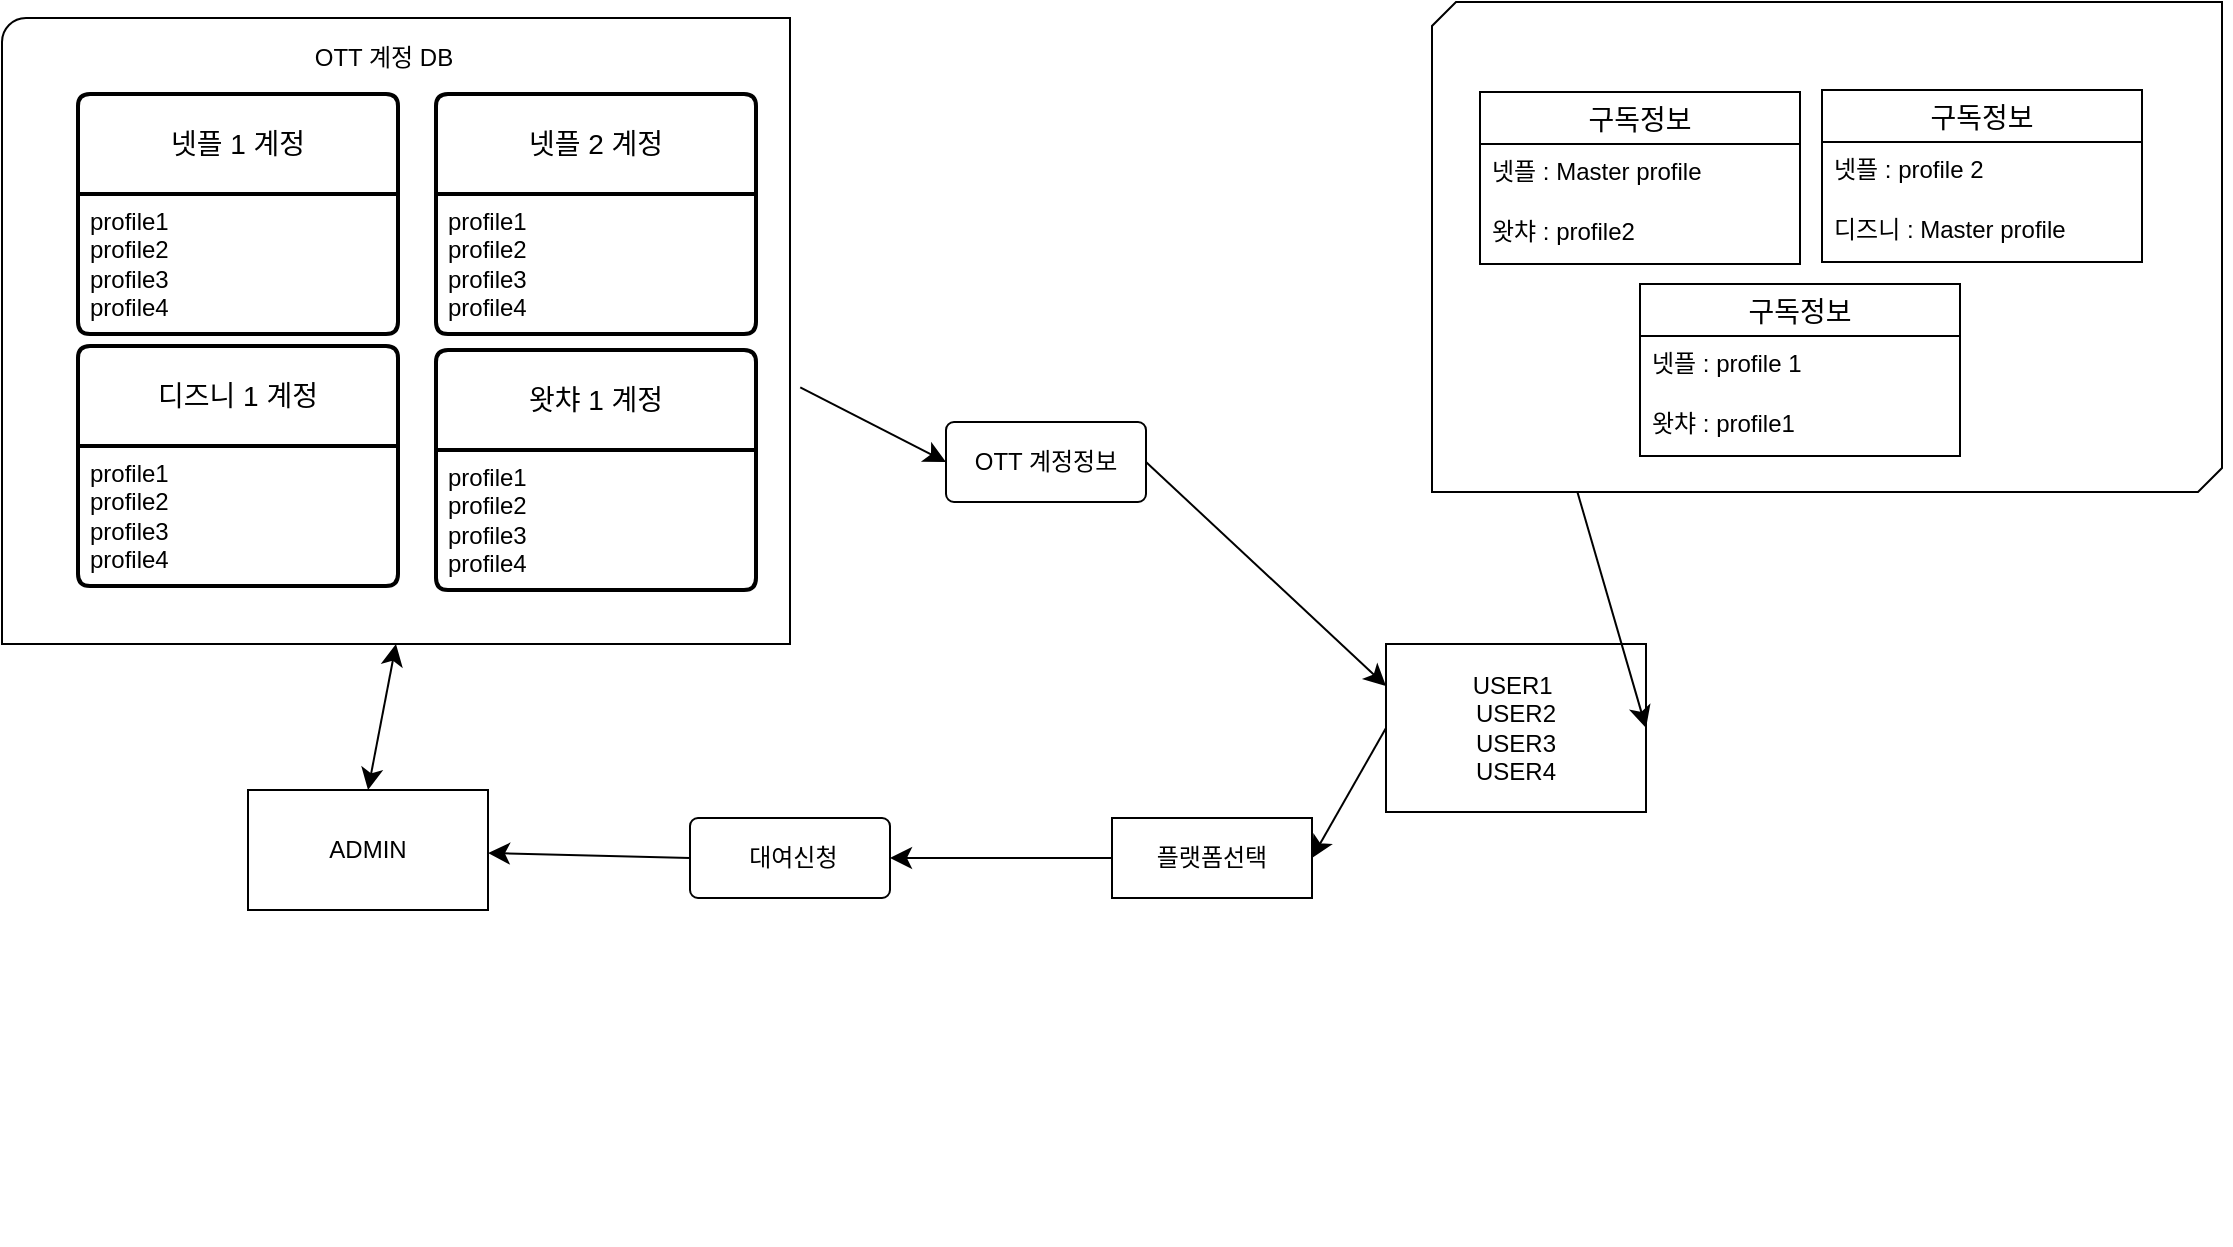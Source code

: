 <mxfile version="26.2.14">
  <diagram id="vBNi5laoO2i8pTGuBGkB" name="페이지-1">
    <mxGraphModel dx="2803" dy="2891" grid="0" gridSize="10" guides="1" tooltips="1" connect="1" arrows="1" fold="1" page="0" pageScale="1" pageWidth="827" pageHeight="1169" math="0" shadow="0">
      <root>
        <mxCell id="0" />
        <mxCell id="1" parent="0" />
        <mxCell id="XmBDs_vgsIpGghCWTYo1-4" value="USER1&amp;nbsp;&lt;div&gt;USER2&lt;/div&gt;&lt;div&gt;USER3&lt;/div&gt;&lt;div&gt;USER4&lt;/div&gt;" style="whiteSpace=wrap;html=1;align=center;" vertex="1" parent="1">
          <mxGeometry x="-312" y="-1443" width="130" height="84" as="geometry" />
        </mxCell>
        <mxCell id="XmBDs_vgsIpGghCWTYo1-44" value="" style="endArrow=classic;startArrow=classic;html=1;rounded=0;fontSize=12;startSize=8;endSize=8;curved=1;entryX=0.032;entryY=0.8;entryDx=0;entryDy=0;entryPerimeter=0;exitX=1;exitY=0.5;exitDx=0;exitDy=0;" edge="1" parent="1" source="XmBDs_vgsIpGghCWTYo1-4" target="XmBDs_vgsIpGghCWTYo1-40">
          <mxGeometry width="50" height="50" relative="1" as="geometry">
            <mxPoint x="-436" y="-1513" as="sourcePoint" />
            <mxPoint x="-386" y="-1563" as="targetPoint" />
          </mxGeometry>
        </mxCell>
        <mxCell id="XmBDs_vgsIpGghCWTYo1-63" value="" style="group" vertex="1" connectable="0" parent="1">
          <mxGeometry x="-289" y="-1764" width="395" height="245" as="geometry" />
        </mxCell>
        <mxCell id="XmBDs_vgsIpGghCWTYo1-60" value="" style="verticalLabelPosition=bottom;verticalAlign=top;html=1;shape=mxgraph.basic.diag_snip_rect;dx=6;whiteSpace=wrap;" vertex="1" parent="XmBDs_vgsIpGghCWTYo1-63">
          <mxGeometry width="395" height="245" as="geometry" />
        </mxCell>
        <mxCell id="XmBDs_vgsIpGghCWTYo1-57" value="구독정보" style="swimlane;fontStyle=0;childLayout=stackLayout;horizontal=1;startSize=26;horizontalStack=0;resizeParent=1;resizeParentMax=0;resizeLast=0;collapsible=1;marginBottom=0;align=center;fontSize=14;" vertex="1" parent="XmBDs_vgsIpGghCWTYo1-63">
          <mxGeometry x="104" y="141" width="160" height="86" as="geometry" />
        </mxCell>
        <mxCell id="XmBDs_vgsIpGghCWTYo1-58" value="넷플 : profile 1" style="text;strokeColor=none;fillColor=none;spacingLeft=4;spacingRight=4;overflow=hidden;rotatable=0;points=[[0,0.5],[1,0.5]];portConstraint=eastwest;fontSize=12;whiteSpace=wrap;html=1;" vertex="1" parent="XmBDs_vgsIpGghCWTYo1-57">
          <mxGeometry y="26" width="160" height="30" as="geometry" />
        </mxCell>
        <mxCell id="XmBDs_vgsIpGghCWTYo1-59" value="왓챠 : profile1" style="text;strokeColor=none;fillColor=none;spacingLeft=4;spacingRight=4;overflow=hidden;rotatable=0;points=[[0,0.5],[1,0.5]];portConstraint=eastwest;fontSize=12;whiteSpace=wrap;html=1;" vertex="1" parent="XmBDs_vgsIpGghCWTYo1-57">
          <mxGeometry y="56" width="160" height="30" as="geometry" />
        </mxCell>
        <mxCell id="XmBDs_vgsIpGghCWTYo1-39" value="구독정보" style="swimlane;fontStyle=0;childLayout=stackLayout;horizontal=1;startSize=26;horizontalStack=0;resizeParent=1;resizeParentMax=0;resizeLast=0;collapsible=1;marginBottom=0;align=center;fontSize=14;" vertex="1" parent="XmBDs_vgsIpGghCWTYo1-63">
          <mxGeometry x="24" y="45" width="160" height="86" as="geometry" />
        </mxCell>
        <mxCell id="XmBDs_vgsIpGghCWTYo1-40" value="넷플 : Master profile" style="text;strokeColor=none;fillColor=none;spacingLeft=4;spacingRight=4;overflow=hidden;rotatable=0;points=[[0,0.5],[1,0.5]];portConstraint=eastwest;fontSize=12;whiteSpace=wrap;html=1;" vertex="1" parent="XmBDs_vgsIpGghCWTYo1-39">
          <mxGeometry y="26" width="160" height="30" as="geometry" />
        </mxCell>
        <mxCell id="XmBDs_vgsIpGghCWTYo1-41" value="왓챠 : profile2" style="text;strokeColor=none;fillColor=none;spacingLeft=4;spacingRight=4;overflow=hidden;rotatable=0;points=[[0,0.5],[1,0.5]];portConstraint=eastwest;fontSize=12;whiteSpace=wrap;html=1;" vertex="1" parent="XmBDs_vgsIpGghCWTYo1-39">
          <mxGeometry y="56" width="160" height="30" as="geometry" />
        </mxCell>
        <mxCell id="XmBDs_vgsIpGghCWTYo1-54" value="구독정보" style="swimlane;fontStyle=0;childLayout=stackLayout;horizontal=1;startSize=26;horizontalStack=0;resizeParent=1;resizeParentMax=0;resizeLast=0;collapsible=1;marginBottom=0;align=center;fontSize=14;" vertex="1" parent="XmBDs_vgsIpGghCWTYo1-63">
          <mxGeometry x="195" y="44" width="160" height="86" as="geometry" />
        </mxCell>
        <mxCell id="XmBDs_vgsIpGghCWTYo1-55" value="넷플 : profile 2" style="text;strokeColor=none;fillColor=none;spacingLeft=4;spacingRight=4;overflow=hidden;rotatable=0;points=[[0,0.5],[1,0.5]];portConstraint=eastwest;fontSize=12;whiteSpace=wrap;html=1;" vertex="1" parent="XmBDs_vgsIpGghCWTYo1-54">
          <mxGeometry y="26" width="160" height="30" as="geometry" />
        </mxCell>
        <mxCell id="XmBDs_vgsIpGghCWTYo1-56" value="디즈니 : Master profile" style="text;strokeColor=none;fillColor=none;spacingLeft=4;spacingRight=4;overflow=hidden;rotatable=0;points=[[0,0.5],[1,0.5]];portConstraint=eastwest;fontSize=12;whiteSpace=wrap;html=1;" vertex="1" parent="XmBDs_vgsIpGghCWTYo1-54">
          <mxGeometry y="56" width="160" height="30" as="geometry" />
        </mxCell>
        <mxCell id="XmBDs_vgsIpGghCWTYo1-66" value="플랫폼선택" style="whiteSpace=wrap;html=1;align=center;" vertex="1" parent="1">
          <mxGeometry x="-449" y="-1356" width="100" height="40" as="geometry" />
        </mxCell>
        <mxCell id="XmBDs_vgsIpGghCWTYo1-68" value="ID,PW, 전달" style="whiteSpace=wrap;html=1;align=center;" vertex="1" parent="1">
          <mxGeometry x="-726" y="-1499" width="100" height="40" as="geometry" />
        </mxCell>
        <mxCell id="XmBDs_vgsIpGghCWTYo1-69" value="" style="endArrow=classic;html=1;rounded=0;fontSize=12;startSize=8;endSize=8;curved=1;exitX=0;exitY=0.5;exitDx=0;exitDy=0;entryX=1;entryY=0.5;entryDx=0;entryDy=0;" edge="1" parent="1" source="XmBDs_vgsIpGghCWTYo1-4" target="XmBDs_vgsIpGghCWTYo1-66">
          <mxGeometry width="50" height="50" relative="1" as="geometry">
            <mxPoint x="-334" y="-1491" as="sourcePoint" />
            <mxPoint x="-284" y="-1541" as="targetPoint" />
          </mxGeometry>
        </mxCell>
        <mxCell id="XmBDs_vgsIpGghCWTYo1-70" value="" style="endArrow=classic;html=1;rounded=0;fontSize=12;startSize=8;endSize=8;curved=1;exitX=0;exitY=0.5;exitDx=0;exitDy=0;entryX=1;entryY=0.5;entryDx=0;entryDy=0;" edge="1" parent="1" source="XmBDs_vgsIpGghCWTYo1-66" target="XmBDs_vgsIpGghCWTYo1-83">
          <mxGeometry width="50" height="50" relative="1" as="geometry">
            <mxPoint x="-334" y="-1491" as="sourcePoint" />
            <mxPoint x="-425" y="-1304.0" as="targetPoint" />
          </mxGeometry>
        </mxCell>
        <mxCell id="XmBDs_vgsIpGghCWTYo1-73" value="ADMIN" style="rounded=0;whiteSpace=wrap;html=1;" vertex="1" parent="1">
          <mxGeometry x="-881" y="-1370" width="120" height="60" as="geometry" />
        </mxCell>
        <mxCell id="XmBDs_vgsIpGghCWTYo1-21" value="" style="shape=tableRow;horizontal=0;startSize=0;swimlaneHead=0;swimlaneBody=0;fillColor=none;collapsible=0;dropTarget=0;points=[[0,0.5],[1,0.5]];portConstraint=eastwest;top=0;left=0;right=0;bottom=0;" vertex="1" parent="1">
          <mxGeometry x="-70" y="-1163" width="180" height="20" as="geometry" />
        </mxCell>
        <mxCell id="XmBDs_vgsIpGghCWTYo1-79" value="" style="group" vertex="1" connectable="0" parent="1">
          <mxGeometry x="-1004" y="-1756" width="394" height="313" as="geometry" />
        </mxCell>
        <mxCell id="XmBDs_vgsIpGghCWTYo1-53" value="" style="verticalLabelPosition=bottom;verticalAlign=top;html=1;shape=mxgraph.basic.corner_round_rect;dx=6;whiteSpace=wrap;" vertex="1" parent="XmBDs_vgsIpGghCWTYo1-79">
          <mxGeometry width="394" height="313" as="geometry" />
        </mxCell>
        <mxCell id="XmBDs_vgsIpGghCWTYo1-52" style="edgeStyle=none;curved=1;rounded=0;orthogonalLoop=1;jettySize=auto;html=1;exitX=0.75;exitY=0;exitDx=0;exitDy=0;fontSize=12;startSize=8;endSize=8;" edge="1" parent="XmBDs_vgsIpGghCWTYo1-79" source="XmBDs_vgsIpGghCWTYo1-27" target="XmBDs_vgsIpGghCWTYo1-26">
          <mxGeometry relative="1" as="geometry" />
        </mxCell>
        <mxCell id="XmBDs_vgsIpGghCWTYo1-24" value="넷플 2 계정" style="swimlane;childLayout=stackLayout;horizontal=1;startSize=50;horizontalStack=0;rounded=1;fontSize=14;fontStyle=0;strokeWidth=2;resizeParent=0;resizeLast=1;shadow=0;dashed=0;align=center;arcSize=4;whiteSpace=wrap;html=1;" vertex="1" parent="XmBDs_vgsIpGghCWTYo1-79">
          <mxGeometry x="217" y="38" width="160" height="120" as="geometry" />
        </mxCell>
        <mxCell id="XmBDs_vgsIpGghCWTYo1-25" value="profile1&lt;br&gt;profile2&lt;div&gt;profile3&lt;/div&gt;&lt;div&gt;profile4&lt;/div&gt;" style="align=left;strokeColor=none;fillColor=none;spacingLeft=4;spacingRight=4;fontSize=12;verticalAlign=top;resizable=0;rotatable=0;part=1;html=1;whiteSpace=wrap;" vertex="1" parent="XmBDs_vgsIpGghCWTYo1-24">
          <mxGeometry y="50" width="160" height="70" as="geometry" />
        </mxCell>
        <mxCell id="XmBDs_vgsIpGghCWTYo1-28" value="디즈니 1 계정" style="swimlane;childLayout=stackLayout;horizontal=1;startSize=50;horizontalStack=0;rounded=1;fontSize=14;fontStyle=0;strokeWidth=2;resizeParent=0;resizeLast=1;shadow=0;dashed=0;align=center;arcSize=4;whiteSpace=wrap;html=1;" vertex="1" parent="XmBDs_vgsIpGghCWTYo1-79">
          <mxGeometry x="38" y="164" width="160" height="120" as="geometry" />
        </mxCell>
        <mxCell id="XmBDs_vgsIpGghCWTYo1-29" value="profile1&lt;br&gt;profile2&lt;div&gt;profile3&lt;/div&gt;&lt;div&gt;profile4&lt;/div&gt;" style="align=left;strokeColor=none;fillColor=none;spacingLeft=4;spacingRight=4;fontSize=12;verticalAlign=top;resizable=0;rotatable=0;part=1;html=1;whiteSpace=wrap;" vertex="1" parent="XmBDs_vgsIpGghCWTYo1-28">
          <mxGeometry y="50" width="160" height="70" as="geometry" />
        </mxCell>
        <mxCell id="XmBDs_vgsIpGghCWTYo1-74" value="넷플 1 계정" style="swimlane;childLayout=stackLayout;horizontal=1;startSize=50;horizontalStack=0;rounded=1;fontSize=14;fontStyle=0;strokeWidth=2;resizeParent=0;resizeLast=1;shadow=0;dashed=0;align=center;arcSize=4;whiteSpace=wrap;html=1;" vertex="1" parent="XmBDs_vgsIpGghCWTYo1-79">
          <mxGeometry x="38" y="38" width="160" height="120" as="geometry" />
        </mxCell>
        <mxCell id="XmBDs_vgsIpGghCWTYo1-75" value="profile1&lt;br&gt;profile2&lt;div&gt;profile3&lt;/div&gt;&lt;div&gt;profile4&lt;/div&gt;" style="align=left;strokeColor=none;fillColor=none;spacingLeft=4;spacingRight=4;fontSize=12;verticalAlign=top;resizable=0;rotatable=0;part=1;html=1;whiteSpace=wrap;" vertex="1" parent="XmBDs_vgsIpGghCWTYo1-74">
          <mxGeometry y="50" width="160" height="70" as="geometry" />
        </mxCell>
        <mxCell id="XmBDs_vgsIpGghCWTYo1-78" value="OTT 계정 DB" style="text;html=1;align=center;verticalAlign=middle;whiteSpace=wrap;rounded=0;" vertex="1" parent="XmBDs_vgsIpGghCWTYo1-79">
          <mxGeometry x="139" y="5" width="104" height="30" as="geometry" />
        </mxCell>
        <mxCell id="XmBDs_vgsIpGghCWTYo1-26" value="왓챠 1 계정" style="swimlane;childLayout=stackLayout;horizontal=1;startSize=50;horizontalStack=0;rounded=1;fontSize=14;fontStyle=0;strokeWidth=2;resizeParent=0;resizeLast=1;shadow=0;dashed=0;align=center;arcSize=4;whiteSpace=wrap;html=1;" vertex="1" parent="XmBDs_vgsIpGghCWTYo1-79">
          <mxGeometry x="217" y="166" width="160" height="120" as="geometry" />
        </mxCell>
        <mxCell id="XmBDs_vgsIpGghCWTYo1-27" value="profile1&lt;br&gt;profile2&lt;div&gt;profile3&lt;/div&gt;&lt;div&gt;profile4&lt;/div&gt;" style="align=left;strokeColor=none;fillColor=none;spacingLeft=4;spacingRight=4;fontSize=12;verticalAlign=top;resizable=0;rotatable=0;part=1;html=1;whiteSpace=wrap;" vertex="1" parent="XmBDs_vgsIpGghCWTYo1-26">
          <mxGeometry y="50" width="160" height="70" as="geometry" />
        </mxCell>
        <mxCell id="XmBDs_vgsIpGghCWTYo1-80" value="" style="endArrow=classic;startArrow=classic;html=1;rounded=0;fontSize=12;startSize=8;endSize=8;curved=1;exitX=0.5;exitY=1;exitDx=0;exitDy=0;entryX=0.5;entryY=0;entryDx=0;entryDy=0;exitPerimeter=0;" edge="1" parent="1" source="XmBDs_vgsIpGghCWTYo1-53" target="XmBDs_vgsIpGghCWTYo1-73">
          <mxGeometry width="50" height="50" relative="1" as="geometry">
            <mxPoint x="-353" y="-1179" as="sourcePoint" />
            <mxPoint x="-731" y="-1324" as="targetPoint" />
          </mxGeometry>
        </mxCell>
        <mxCell id="XmBDs_vgsIpGghCWTYo1-83" value="&amp;nbsp;대여신청" style="rounded=1;arcSize=10;whiteSpace=wrap;html=1;align=center;" vertex="1" parent="1">
          <mxGeometry x="-660" y="-1356" width="100" height="40" as="geometry" />
        </mxCell>
        <mxCell id="XmBDs_vgsIpGghCWTYo1-84" value="" style="endArrow=classic;html=1;rounded=0;fontSize=12;startSize=8;endSize=8;curved=1;exitX=0;exitY=0.5;exitDx=0;exitDy=0;" edge="1" parent="1" source="XmBDs_vgsIpGghCWTYo1-83" target="XmBDs_vgsIpGghCWTYo1-73">
          <mxGeometry width="50" height="50" relative="1" as="geometry">
            <mxPoint x="-353" y="-1402" as="sourcePoint" />
            <mxPoint x="-303" y="-1452" as="targetPoint" />
          </mxGeometry>
        </mxCell>
        <mxCell id="XmBDs_vgsIpGghCWTYo1-90" value="OTT 계정정보" style="rounded=1;arcSize=10;whiteSpace=wrap;html=1;align=center;" vertex="1" parent="1">
          <mxGeometry x="-532" y="-1554" width="100" height="40" as="geometry" />
        </mxCell>
        <mxCell id="XmBDs_vgsIpGghCWTYo1-91" value="" style="endArrow=classic;html=1;rounded=0;fontSize=12;startSize=8;endSize=8;curved=1;exitX=1.013;exitY=0.59;exitDx=0;exitDy=0;exitPerimeter=0;entryX=0;entryY=0.5;entryDx=0;entryDy=0;" edge="1" parent="1" source="XmBDs_vgsIpGghCWTYo1-53" target="XmBDs_vgsIpGghCWTYo1-90">
          <mxGeometry width="50" height="50" relative="1" as="geometry">
            <mxPoint x="-447" y="-1585" as="sourcePoint" />
            <mxPoint x="-397" y="-1635" as="targetPoint" />
          </mxGeometry>
        </mxCell>
        <mxCell id="XmBDs_vgsIpGghCWTYo1-92" value="" style="endArrow=classic;html=1;rounded=0;fontSize=12;startSize=8;endSize=8;curved=1;exitX=1;exitY=0.5;exitDx=0;exitDy=0;entryX=0;entryY=0.25;entryDx=0;entryDy=0;" edge="1" parent="1" source="XmBDs_vgsIpGghCWTYo1-90" target="XmBDs_vgsIpGghCWTYo1-4">
          <mxGeometry width="50" height="50" relative="1" as="geometry">
            <mxPoint x="-447" y="-1585" as="sourcePoint" />
            <mxPoint x="-397" y="-1635" as="targetPoint" />
          </mxGeometry>
        </mxCell>
      </root>
    </mxGraphModel>
  </diagram>
</mxfile>
